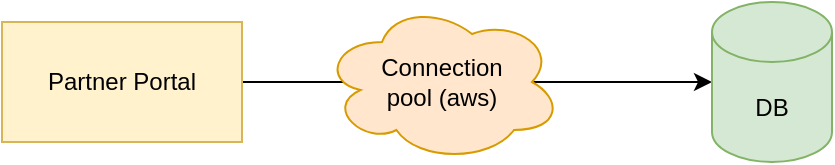 <mxfile>
    <diagram id="VuBBDnOqGMcxYJGZlLg_" name="Page-1">
        <mxGraphModel dx="732" dy="381" grid="1" gridSize="10" guides="1" tooltips="1" connect="1" arrows="1" fold="1" page="1" pageScale="1" pageWidth="850" pageHeight="1100" math="0" shadow="0">
            <root>
                <mxCell id="0"/>
                <mxCell id="1" parent="0"/>
                <mxCell id="3" style="edgeStyle=none;html=1;" edge="1" parent="1" source="2" target="4">
                    <mxGeometry relative="1" as="geometry">
                        <mxPoint x="270.0" y="220" as="targetPoint"/>
                    </mxGeometry>
                </mxCell>
                <mxCell id="2" value="Partner Portal" style="rounded=0;whiteSpace=wrap;html=1;fillColor=#fff2cc;strokeColor=#d6b656;" vertex="1" parent="1">
                    <mxGeometry x="40" y="190" width="120" height="60" as="geometry"/>
                </mxCell>
                <mxCell id="4" value="DB" style="shape=cylinder3;whiteSpace=wrap;html=1;boundedLbl=1;backgroundOutline=1;size=15;fillColor=#d5e8d4;strokeColor=#82b366;" vertex="1" parent="1">
                    <mxGeometry x="395" y="180" width="60" height="80" as="geometry"/>
                </mxCell>
                <mxCell id="5" value="Connection&lt;br&gt;pool (aws)" style="ellipse;shape=cloud;whiteSpace=wrap;html=1;fillColor=#ffe6cc;strokeColor=#d79b00;" vertex="1" parent="1">
                    <mxGeometry x="200" y="180" width="120" height="80" as="geometry"/>
                </mxCell>
            </root>
        </mxGraphModel>
    </diagram>
</mxfile>